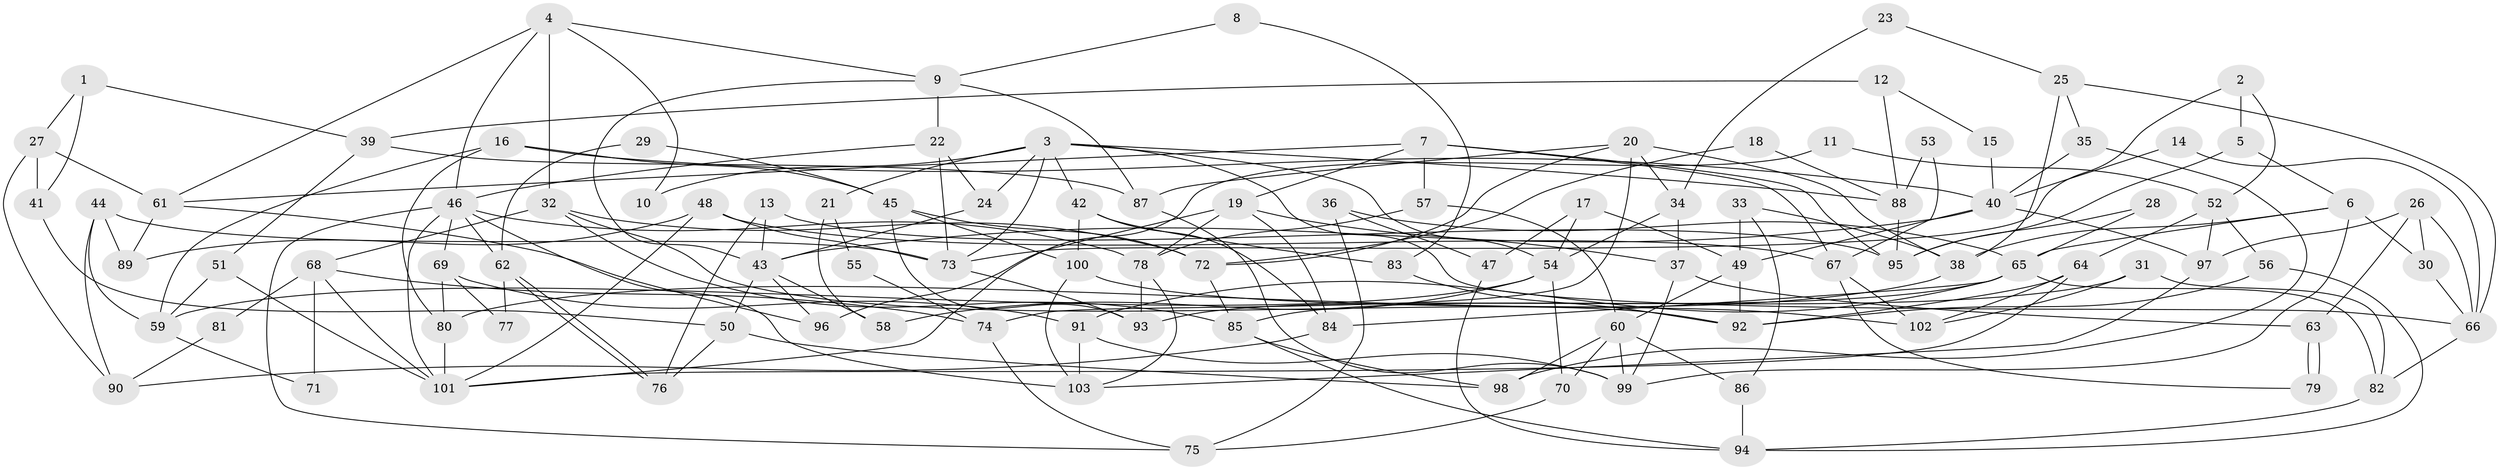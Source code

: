 // Generated by graph-tools (version 1.1) at 2025/51/03/09/25 04:51:27]
// undirected, 103 vertices, 206 edges
graph export_dot {
graph [start="1"]
  node [color=gray90,style=filled];
  1;
  2;
  3;
  4;
  5;
  6;
  7;
  8;
  9;
  10;
  11;
  12;
  13;
  14;
  15;
  16;
  17;
  18;
  19;
  20;
  21;
  22;
  23;
  24;
  25;
  26;
  27;
  28;
  29;
  30;
  31;
  32;
  33;
  34;
  35;
  36;
  37;
  38;
  39;
  40;
  41;
  42;
  43;
  44;
  45;
  46;
  47;
  48;
  49;
  50;
  51;
  52;
  53;
  54;
  55;
  56;
  57;
  58;
  59;
  60;
  61;
  62;
  63;
  64;
  65;
  66;
  67;
  68;
  69;
  70;
  71;
  72;
  73;
  74;
  75;
  76;
  77;
  78;
  79;
  80;
  81;
  82;
  83;
  84;
  85;
  86;
  87;
  88;
  89;
  90;
  91;
  92;
  93;
  94;
  95;
  96;
  97;
  98;
  99;
  100;
  101;
  102;
  103;
  1 -- 27;
  1 -- 39;
  1 -- 41;
  2 -- 73;
  2 -- 52;
  2 -- 5;
  3 -- 73;
  3 -- 42;
  3 -- 10;
  3 -- 21;
  3 -- 24;
  3 -- 54;
  3 -- 66;
  3 -- 88;
  4 -- 46;
  4 -- 9;
  4 -- 10;
  4 -- 32;
  4 -- 61;
  5 -- 6;
  5 -- 95;
  6 -- 99;
  6 -- 38;
  6 -- 30;
  6 -- 65;
  7 -- 19;
  7 -- 61;
  7 -- 57;
  7 -- 67;
  7 -- 95;
  8 -- 83;
  8 -- 9;
  9 -- 43;
  9 -- 22;
  9 -- 87;
  11 -- 101;
  11 -- 52;
  12 -- 39;
  12 -- 88;
  12 -- 15;
  13 -- 76;
  13 -- 95;
  13 -- 43;
  14 -- 66;
  14 -- 40;
  15 -- 40;
  16 -- 40;
  16 -- 59;
  16 -- 45;
  16 -- 80;
  17 -- 49;
  17 -- 54;
  17 -- 47;
  18 -- 88;
  18 -- 72;
  19 -- 78;
  19 -- 37;
  19 -- 84;
  19 -- 96;
  20 -- 72;
  20 -- 87;
  20 -- 34;
  20 -- 38;
  20 -- 74;
  21 -- 58;
  21 -- 55;
  22 -- 24;
  22 -- 73;
  22 -- 46;
  23 -- 34;
  23 -- 25;
  24 -- 43;
  25 -- 66;
  25 -- 38;
  25 -- 35;
  26 -- 97;
  26 -- 66;
  26 -- 30;
  26 -- 63;
  27 -- 61;
  27 -- 41;
  27 -- 90;
  28 -- 65;
  28 -- 95;
  29 -- 62;
  29 -- 45;
  30 -- 66;
  31 -- 102;
  31 -- 82;
  31 -- 85;
  32 -- 72;
  32 -- 68;
  32 -- 85;
  32 -- 92;
  33 -- 86;
  33 -- 38;
  33 -- 49;
  34 -- 54;
  34 -- 37;
  35 -- 98;
  35 -- 40;
  36 -- 47;
  36 -- 65;
  36 -- 75;
  37 -- 63;
  37 -- 99;
  38 -- 80;
  39 -- 87;
  39 -- 51;
  40 -- 43;
  40 -- 49;
  40 -- 97;
  41 -- 50;
  42 -- 84;
  42 -- 100;
  42 -- 83;
  43 -- 96;
  43 -- 50;
  43 -- 58;
  44 -- 73;
  44 -- 90;
  44 -- 59;
  44 -- 89;
  45 -- 93;
  45 -- 72;
  45 -- 100;
  46 -- 101;
  46 -- 62;
  46 -- 69;
  46 -- 75;
  46 -- 78;
  46 -- 103;
  47 -- 94;
  48 -- 101;
  48 -- 67;
  48 -- 73;
  48 -- 89;
  49 -- 60;
  49 -- 92;
  50 -- 98;
  50 -- 76;
  51 -- 101;
  51 -- 59;
  52 -- 64;
  52 -- 56;
  52 -- 97;
  53 -- 67;
  53 -- 88;
  54 -- 70;
  54 -- 58;
  54 -- 59;
  55 -- 74;
  56 -- 94;
  56 -- 92;
  57 -- 78;
  57 -- 60;
  59 -- 71;
  60 -- 70;
  60 -- 86;
  60 -- 98;
  60 -- 99;
  61 -- 89;
  61 -- 96;
  62 -- 76;
  62 -- 76;
  62 -- 77;
  63 -- 79;
  63 -- 79;
  64 -- 101;
  64 -- 92;
  64 -- 102;
  65 -- 91;
  65 -- 82;
  65 -- 84;
  65 -- 93;
  66 -- 82;
  67 -- 102;
  67 -- 79;
  68 -- 74;
  68 -- 71;
  68 -- 81;
  68 -- 101;
  69 -- 91;
  69 -- 77;
  69 -- 80;
  70 -- 75;
  72 -- 85;
  73 -- 93;
  74 -- 75;
  78 -- 103;
  78 -- 93;
  80 -- 101;
  81 -- 90;
  82 -- 94;
  83 -- 92;
  84 -- 90;
  85 -- 94;
  85 -- 98;
  86 -- 94;
  87 -- 99;
  88 -- 95;
  91 -- 103;
  91 -- 99;
  97 -- 103;
  100 -- 103;
  100 -- 102;
}
